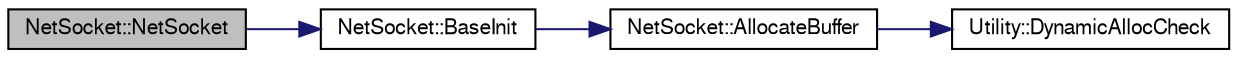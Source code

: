 digraph G
{
  edge [fontname="FreeSans",fontsize="10",labelfontname="FreeSans",labelfontsize="10"];
  node [fontname="FreeSans",fontsize="10",shape=record];
  rankdir=LR;
  Node1 [label="NetSocket::NetSocket",height=0.2,width=0.4,color="black", fillcolor="grey75", style="filled" fontcolor="black"];
  Node1 -> Node2 [color="midnightblue",fontsize="10",style="solid",fontname="FreeSans"];
  Node2 [label="NetSocket::BaseInit",height=0.2,width=0.4,color="black", fillcolor="white", style="filled",URL="$class_net_socket.html#ac886f83a931c38c56c3c336e404a79e4"];
  Node2 -> Node3 [color="midnightblue",fontsize="10",style="solid",fontname="FreeSans"];
  Node3 [label="NetSocket::AllocateBuffer",height=0.2,width=0.4,color="black", fillcolor="white", style="filled",URL="$class_net_socket.html#a8eeea3a43d5eeeb3a7a12cdcc8a5fc64"];
  Node3 -> Node4 [color="midnightblue",fontsize="10",style="solid",fontname="FreeSans"];
  Node4 [label="Utility::DynamicAllocCheck",height=0.2,width=0.4,color="black", fillcolor="white", style="filled",URL="$class_utility.html#ae9b88a37dc2e95519c938e673dd3de2c"];
}

